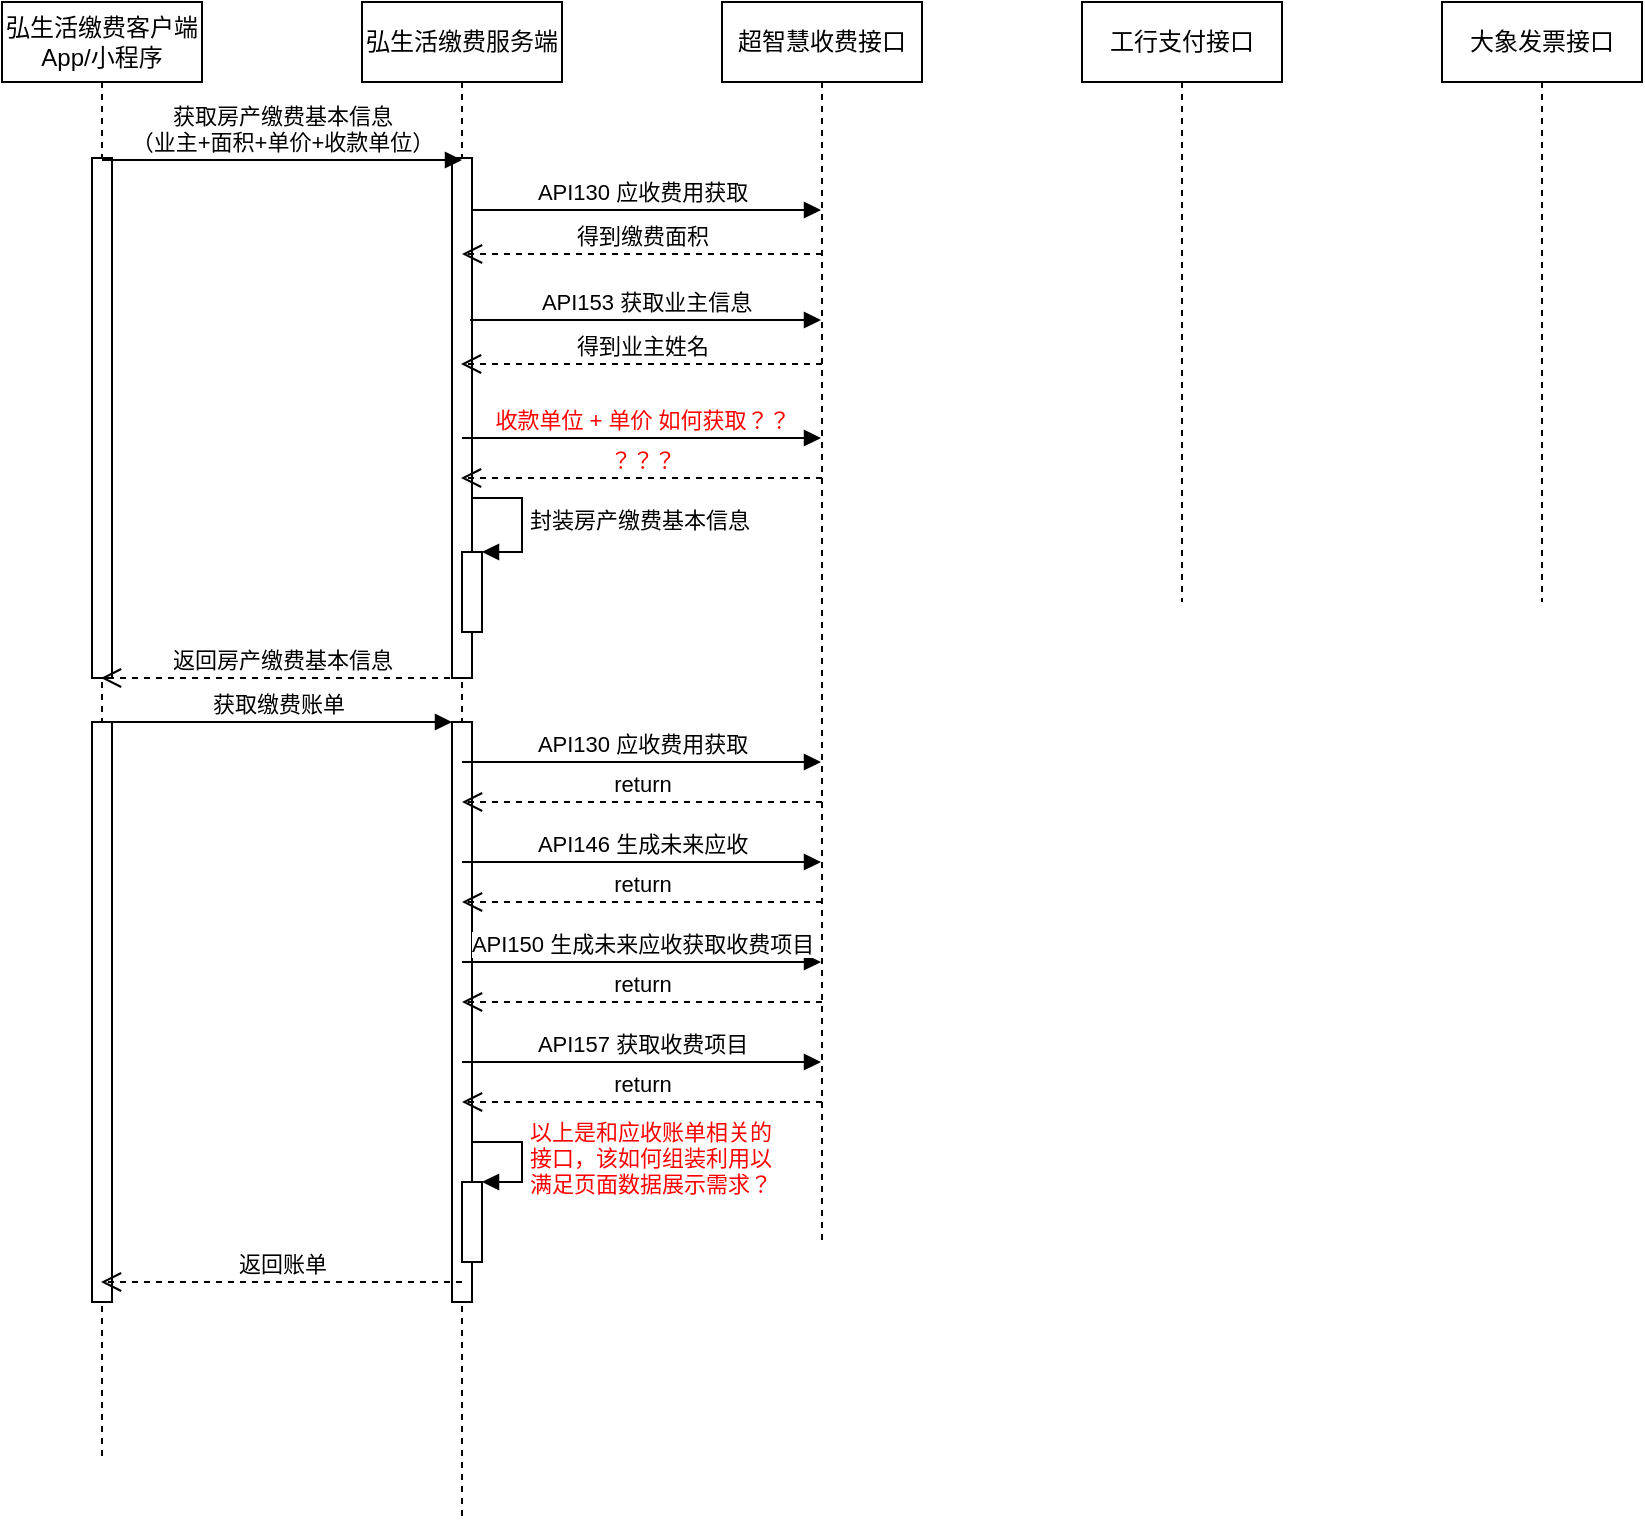 <mxfile version="13.6.6" type="github">
  <diagram id="r-WaH7aXal8CS3bh0y-b" name="Page-1">
    <mxGraphModel dx="946" dy="544" grid="1" gridSize="10" guides="1" tooltips="1" connect="1" arrows="1" fold="1" page="1" pageScale="1" pageWidth="827" pageHeight="1169" math="0" shadow="0">
      <root>
        <mxCell id="0" />
        <mxCell id="1" parent="0" />
        <mxCell id="xNSjWsp1M3g4qbrd8AHT-1" value="弘生活缴费客户端&lt;br&gt;App/小程序" style="shape=umlLifeline;perimeter=lifelinePerimeter;whiteSpace=wrap;html=1;container=1;collapsible=0;recursiveResize=0;outlineConnect=0;" parent="1" vertex="1">
          <mxGeometry x="30" y="30" width="100" height="730" as="geometry" />
        </mxCell>
        <mxCell id="xNSjWsp1M3g4qbrd8AHT-27" value="" style="html=1;points=[];perimeter=orthogonalPerimeter;" parent="xNSjWsp1M3g4qbrd8AHT-1" vertex="1">
          <mxGeometry x="45" y="78" width="10" height="260" as="geometry" />
        </mxCell>
        <mxCell id="PBjNISkBdpp9chnAau5--1" value="" style="html=1;points=[];perimeter=orthogonalPerimeter;" vertex="1" parent="xNSjWsp1M3g4qbrd8AHT-1">
          <mxGeometry x="45" y="360" width="10" height="290" as="geometry" />
        </mxCell>
        <mxCell id="xNSjWsp1M3g4qbrd8AHT-2" value="弘生活缴费服务端" style="shape=umlLifeline;perimeter=lifelinePerimeter;whiteSpace=wrap;html=1;container=1;collapsible=0;recursiveResize=0;outlineConnect=0;" parent="1" vertex="1">
          <mxGeometry x="210" y="30" width="100" height="760" as="geometry" />
        </mxCell>
        <mxCell id="xNSjWsp1M3g4qbrd8AHT-24" value="API130 应收费用获取" style="html=1;verticalAlign=bottom;endArrow=block;" parent="xNSjWsp1M3g4qbrd8AHT-2" edge="1">
          <mxGeometry x="0.003" width="80" relative="1" as="geometry">
            <mxPoint x="50" y="104" as="sourcePoint" />
            <mxPoint x="229.5" y="104" as="targetPoint" />
            <mxPoint as="offset" />
          </mxGeometry>
        </mxCell>
        <mxCell id="xNSjWsp1M3g4qbrd8AHT-28" value="" style="html=1;points=[];perimeter=orthogonalPerimeter;" parent="xNSjWsp1M3g4qbrd8AHT-2" vertex="1">
          <mxGeometry x="45" y="78" width="10" height="260" as="geometry" />
        </mxCell>
        <mxCell id="xNSjWsp1M3g4qbrd8AHT-38" value="&lt;font color=&quot;#ff0000&quot;&gt;收款单位 + 单价 如何获取？？&lt;/font&gt;" style="html=1;verticalAlign=bottom;endArrow=block;" parent="xNSjWsp1M3g4qbrd8AHT-2" edge="1">
          <mxGeometry width="80" relative="1" as="geometry">
            <mxPoint x="50" y="218" as="sourcePoint" />
            <mxPoint x="229.5" y="218" as="targetPoint" />
          </mxGeometry>
        </mxCell>
        <mxCell id="xNSjWsp1M3g4qbrd8AHT-46" value="" style="html=1;points=[];perimeter=orthogonalPerimeter;" parent="xNSjWsp1M3g4qbrd8AHT-2" vertex="1">
          <mxGeometry x="50" y="275" width="10" height="40" as="geometry" />
        </mxCell>
        <mxCell id="xNSjWsp1M3g4qbrd8AHT-47" value="封装房产缴费基本信息" style="edgeStyle=orthogonalEdgeStyle;html=1;align=left;spacingLeft=2;endArrow=block;rounded=0;entryX=1;entryY=0;" parent="xNSjWsp1M3g4qbrd8AHT-2" target="xNSjWsp1M3g4qbrd8AHT-46" edge="1">
          <mxGeometry relative="1" as="geometry">
            <mxPoint x="55" y="248" as="sourcePoint" />
            <Array as="points">
              <mxPoint x="80" y="248" />
            </Array>
          </mxGeometry>
        </mxCell>
        <mxCell id="PBjNISkBdpp9chnAau5--2" value="" style="html=1;points=[];perimeter=orthogonalPerimeter;" vertex="1" parent="xNSjWsp1M3g4qbrd8AHT-2">
          <mxGeometry x="45" y="360" width="10" height="290" as="geometry" />
        </mxCell>
        <mxCell id="PBjNISkBdpp9chnAau5--9" value="API146 生成未来应收" style="html=1;verticalAlign=bottom;endArrow=block;" edge="1" parent="xNSjWsp1M3g4qbrd8AHT-2" target="xNSjWsp1M3g4qbrd8AHT-3">
          <mxGeometry width="80" relative="1" as="geometry">
            <mxPoint x="50" y="430" as="sourcePoint" />
            <mxPoint x="130" y="430" as="targetPoint" />
          </mxGeometry>
        </mxCell>
        <mxCell id="PBjNISkBdpp9chnAau5--11" value="API150 生成未来应收获取收费项目" style="html=1;verticalAlign=bottom;endArrow=block;" edge="1" parent="xNSjWsp1M3g4qbrd8AHT-2" target="xNSjWsp1M3g4qbrd8AHT-3">
          <mxGeometry width="80" relative="1" as="geometry">
            <mxPoint x="50" y="480" as="sourcePoint" />
            <mxPoint x="130" y="480" as="targetPoint" />
          </mxGeometry>
        </mxCell>
        <mxCell id="PBjNISkBdpp9chnAau5--14" value="API157 获取收费项目" style="html=1;verticalAlign=bottom;endArrow=block;" edge="1" parent="xNSjWsp1M3g4qbrd8AHT-2" target="xNSjWsp1M3g4qbrd8AHT-3">
          <mxGeometry width="80" relative="1" as="geometry">
            <mxPoint x="50" y="530" as="sourcePoint" />
            <mxPoint x="130" y="530" as="targetPoint" />
          </mxGeometry>
        </mxCell>
        <mxCell id="PBjNISkBdpp9chnAau5--17" value="" style="html=1;points=[];perimeter=orthogonalPerimeter;" vertex="1" parent="xNSjWsp1M3g4qbrd8AHT-2">
          <mxGeometry x="50" y="590" width="10" height="40" as="geometry" />
        </mxCell>
        <mxCell id="PBjNISkBdpp9chnAau5--18" value="&lt;font color=&quot;#ff0000&quot;&gt;以上是和应收账单相关的&lt;br&gt;接口，该如何组装利用以&lt;br&gt;满足页面数据展示需求？&lt;/font&gt;" style="edgeStyle=orthogonalEdgeStyle;html=1;align=left;spacingLeft=2;endArrow=block;rounded=0;entryX=1;entryY=0;" edge="1" target="PBjNISkBdpp9chnAau5--17" parent="xNSjWsp1M3g4qbrd8AHT-2">
          <mxGeometry relative="1" as="geometry">
            <mxPoint x="55" y="570" as="sourcePoint" />
            <Array as="points">
              <mxPoint x="80" y="570" />
            </Array>
          </mxGeometry>
        </mxCell>
        <mxCell id="xNSjWsp1M3g4qbrd8AHT-3" value="超智慧收费接口" style="shape=umlLifeline;perimeter=lifelinePerimeter;whiteSpace=wrap;html=1;container=1;collapsible=0;recursiveResize=0;outlineConnect=0;" parent="1" vertex="1">
          <mxGeometry x="390" y="30" width="100" height="620" as="geometry" />
        </mxCell>
        <mxCell id="xNSjWsp1M3g4qbrd8AHT-4" value="工行支付接口" style="shape=umlLifeline;perimeter=lifelinePerimeter;whiteSpace=wrap;html=1;container=1;collapsible=0;recursiveResize=0;outlineConnect=0;" parent="1" vertex="1">
          <mxGeometry x="570" y="30" width="100" height="300" as="geometry" />
        </mxCell>
        <mxCell id="xNSjWsp1M3g4qbrd8AHT-5" value="大象发票接口" style="shape=umlLifeline;perimeter=lifelinePerimeter;whiteSpace=wrap;html=1;container=1;collapsible=0;recursiveResize=0;outlineConnect=0;" parent="1" vertex="1">
          <mxGeometry x="750" y="30" width="100" height="300" as="geometry" />
        </mxCell>
        <mxCell id="xNSjWsp1M3g4qbrd8AHT-21" value="获取房产缴费基本信息&lt;br&gt;（业主+面积+单价+收款单位）" style="html=1;verticalAlign=bottom;endArrow=block;" parent="1" edge="1">
          <mxGeometry width="80" relative="1" as="geometry">
            <mxPoint x="80" y="109" as="sourcePoint" />
            <mxPoint x="260" y="109" as="targetPoint" />
          </mxGeometry>
        </mxCell>
        <mxCell id="xNSjWsp1M3g4qbrd8AHT-29" value="得到缴费面积" style="html=1;verticalAlign=bottom;endArrow=open;dashed=1;endSize=8;" parent="1" edge="1">
          <mxGeometry relative="1" as="geometry">
            <mxPoint x="440" y="156" as="sourcePoint" />
            <mxPoint x="260" y="156" as="targetPoint" />
          </mxGeometry>
        </mxCell>
        <mxCell id="xNSjWsp1M3g4qbrd8AHT-35" value="API153 获取业主信息" style="html=1;verticalAlign=bottom;endArrow=block;" parent="1" edge="1">
          <mxGeometry width="80" relative="1" as="geometry">
            <mxPoint x="264" y="189" as="sourcePoint" />
            <mxPoint x="439.5" y="189" as="targetPoint" />
          </mxGeometry>
        </mxCell>
        <mxCell id="xNSjWsp1M3g4qbrd8AHT-36" value="得到业主姓名" style="html=1;verticalAlign=bottom;endArrow=open;dashed=1;endSize=8;" parent="1" edge="1">
          <mxGeometry relative="1" as="geometry">
            <mxPoint x="440" y="211" as="sourcePoint" />
            <mxPoint x="259.5" y="211" as="targetPoint" />
          </mxGeometry>
        </mxCell>
        <mxCell id="xNSjWsp1M3g4qbrd8AHT-39" value="&lt;font color=&quot;#ff0000&quot;&gt;？？？&lt;/font&gt;" style="html=1;verticalAlign=bottom;endArrow=open;dashed=1;endSize=8;" parent="1" edge="1">
          <mxGeometry relative="1" as="geometry">
            <mxPoint x="440" y="268" as="sourcePoint" />
            <mxPoint x="259.5" y="268" as="targetPoint" />
          </mxGeometry>
        </mxCell>
        <mxCell id="xNSjWsp1M3g4qbrd8AHT-48" value="返回房产缴费基本信息" style="html=1;verticalAlign=bottom;endArrow=open;dashed=1;endSize=8;" parent="1" edge="1">
          <mxGeometry relative="1" as="geometry">
            <mxPoint x="260" y="368" as="sourcePoint" />
            <mxPoint x="79.5" y="368" as="targetPoint" />
          </mxGeometry>
        </mxCell>
        <mxCell id="PBjNISkBdpp9chnAau5--4" value="返回账单" style="html=1;verticalAlign=bottom;endArrow=open;dashed=1;endSize=8;" edge="1" parent="1">
          <mxGeometry relative="1" as="geometry">
            <mxPoint x="79.5" y="670" as="targetPoint" />
            <mxPoint x="260" y="670" as="sourcePoint" />
          </mxGeometry>
        </mxCell>
        <mxCell id="PBjNISkBdpp9chnAau5--3" value="获取缴费账单" style="html=1;verticalAlign=bottom;endArrow=block;entryX=0;entryY=0;" edge="1" target="PBjNISkBdpp9chnAau5--2" parent="1" source="xNSjWsp1M3g4qbrd8AHT-1">
          <mxGeometry relative="1" as="geometry">
            <mxPoint x="185" y="390" as="sourcePoint" />
          </mxGeometry>
        </mxCell>
        <mxCell id="PBjNISkBdpp9chnAau5--6" value="API130 应收费用获取" style="html=1;verticalAlign=bottom;endArrow=block;" edge="1" parent="1" target="xNSjWsp1M3g4qbrd8AHT-3">
          <mxGeometry width="80" relative="1" as="geometry">
            <mxPoint x="260" y="410" as="sourcePoint" />
            <mxPoint x="340" y="410" as="targetPoint" />
          </mxGeometry>
        </mxCell>
        <mxCell id="PBjNISkBdpp9chnAau5--8" value="return" style="html=1;verticalAlign=bottom;endArrow=open;dashed=1;endSize=8;" edge="1" parent="1" target="xNSjWsp1M3g4qbrd8AHT-2">
          <mxGeometry relative="1" as="geometry">
            <mxPoint x="440" y="430" as="sourcePoint" />
            <mxPoint x="360" y="430" as="targetPoint" />
          </mxGeometry>
        </mxCell>
        <mxCell id="PBjNISkBdpp9chnAau5--10" value="return" style="html=1;verticalAlign=bottom;endArrow=open;dashed=1;endSize=8;" edge="1" parent="1" target="xNSjWsp1M3g4qbrd8AHT-2">
          <mxGeometry relative="1" as="geometry">
            <mxPoint x="440" y="480" as="sourcePoint" />
            <mxPoint x="360" y="480" as="targetPoint" />
          </mxGeometry>
        </mxCell>
        <mxCell id="PBjNISkBdpp9chnAau5--13" value="return" style="html=1;verticalAlign=bottom;endArrow=open;dashed=1;endSize=8;" edge="1" parent="1" target="xNSjWsp1M3g4qbrd8AHT-2">
          <mxGeometry relative="1" as="geometry">
            <mxPoint x="440" y="530" as="sourcePoint" />
            <mxPoint x="360" y="530" as="targetPoint" />
          </mxGeometry>
        </mxCell>
        <mxCell id="PBjNISkBdpp9chnAau5--15" value="return" style="html=1;verticalAlign=bottom;endArrow=open;dashed=1;endSize=8;" edge="1" parent="1" target="xNSjWsp1M3g4qbrd8AHT-2">
          <mxGeometry relative="1" as="geometry">
            <mxPoint x="440" y="580" as="sourcePoint" />
            <mxPoint x="360" y="580" as="targetPoint" />
          </mxGeometry>
        </mxCell>
      </root>
    </mxGraphModel>
  </diagram>
</mxfile>
